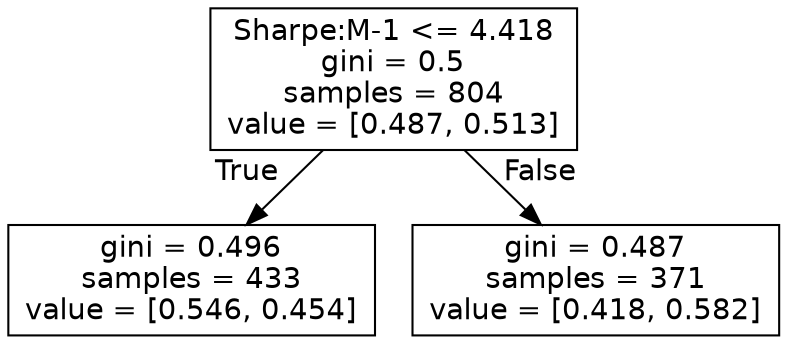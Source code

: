 digraph Tree {
node [shape=box, style="filled", color="black", fontname="helvetica"] ;
edge [fontname="helvetica"] ;
0 [label="Sharpe:M-1 <= 4.418\ngini = 0.5\nsamples = 804\nvalue = [0.487, 0.513]", fillcolor="#ffffff"] ;
1 [label="gini = 0.496\nsamples = 433\nvalue = [0.546, 0.454]", fillcolor="#ffffff"] ;
0 -> 1 [labeldistance=2.5, labelangle=45, headlabel="True"] ;
2 [label="gini = 0.487\nsamples = 371\nvalue = [0.418, 0.582]", fillcolor="#ffffff"] ;
0 -> 2 [labeldistance=2.5, labelangle=-45, headlabel="False"] ;
}